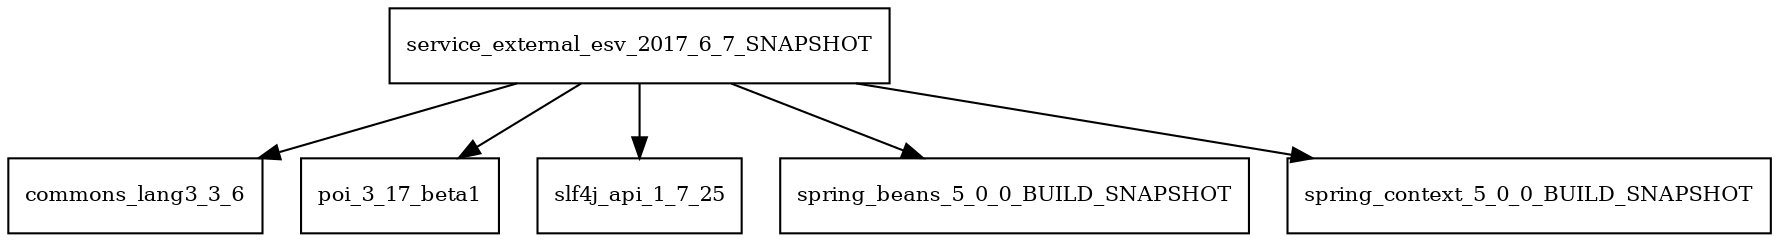 digraph service_external_esv_2017_6_7_SNAPSHOT_dependencies {
  node [shape = box, fontsize=10.0];
  service_external_esv_2017_6_7_SNAPSHOT -> commons_lang3_3_6;
  service_external_esv_2017_6_7_SNAPSHOT -> poi_3_17_beta1;
  service_external_esv_2017_6_7_SNAPSHOT -> slf4j_api_1_7_25;
  service_external_esv_2017_6_7_SNAPSHOT -> spring_beans_5_0_0_BUILD_SNAPSHOT;
  service_external_esv_2017_6_7_SNAPSHOT -> spring_context_5_0_0_BUILD_SNAPSHOT;
}
